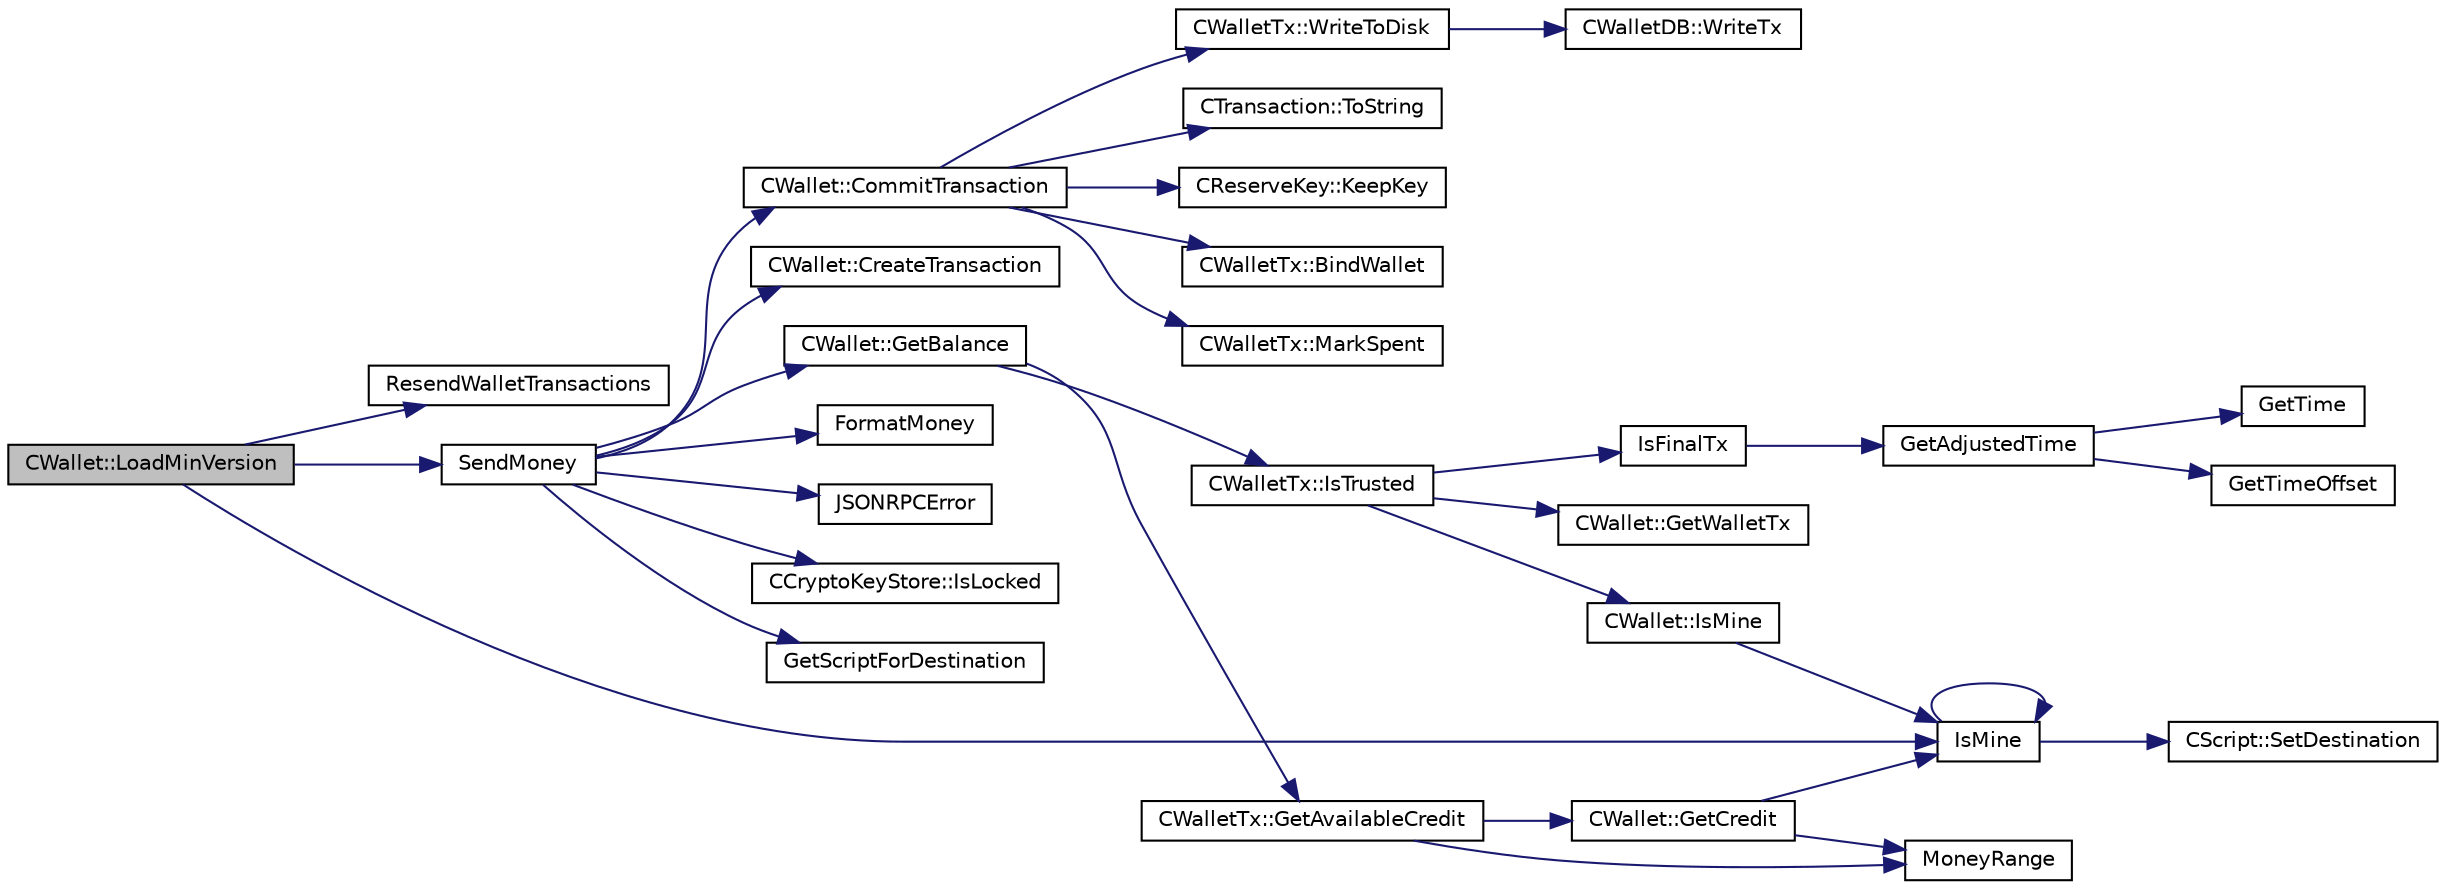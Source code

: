 digraph "CWallet::LoadMinVersion"
{
  edge [fontname="Helvetica",fontsize="10",labelfontname="Helvetica",labelfontsize="10"];
  node [fontname="Helvetica",fontsize="10",shape=record];
  rankdir="LR";
  Node1166 [label="CWallet::LoadMinVersion",height=0.2,width=0.4,color="black", fillcolor="grey75", style="filled", fontcolor="black"];
  Node1166 -> Node1167 [color="midnightblue",fontsize="10",style="solid",fontname="Helvetica"];
  Node1167 [label="ResendWalletTransactions",height=0.2,width=0.4,color="black", fillcolor="white", style="filled",URL="$df/d0a/main_8cpp.html#ac15123f662a13528a4ef95ddbd952bee",tooltip="Ask wallets to resend their transactions. "];
  Node1166 -> Node1168 [color="midnightblue",fontsize="10",style="solid",fontname="Helvetica"];
  Node1168 [label="SendMoney",height=0.2,width=0.4,color="black", fillcolor="white", style="filled",URL="$d5/d6b/rpcstashedsend_8cpp.html#a49669702f73a24c1d1dc5a08d7c0785f"];
  Node1168 -> Node1169 [color="midnightblue",fontsize="10",style="solid",fontname="Helvetica"];
  Node1169 [label="JSONRPCError",height=0.2,width=0.4,color="black", fillcolor="white", style="filled",URL="$d2/d30/rpcprotocol_8cpp.html#a17b1bb111ab339efc951929834766039"];
  Node1168 -> Node1170 [color="midnightblue",fontsize="10",style="solid",fontname="Helvetica"];
  Node1170 [label="CWallet::GetBalance",height=0.2,width=0.4,color="black", fillcolor="white", style="filled",URL="$d2/de5/class_c_wallet.html#aa6522c2833bc0a84d216cf102b51ba05"];
  Node1170 -> Node1171 [color="midnightblue",fontsize="10",style="solid",fontname="Helvetica"];
  Node1171 [label="CWalletTx::IsTrusted",height=0.2,width=0.4,color="black", fillcolor="white", style="filled",URL="$d6/d53/class_c_wallet_tx.html#a71efb0d5b5def8ae00a1d74b8741bfcb"];
  Node1171 -> Node1172 [color="midnightblue",fontsize="10",style="solid",fontname="Helvetica"];
  Node1172 [label="IsFinalTx",height=0.2,width=0.4,color="black", fillcolor="white", style="filled",URL="$df/d0a/main_8cpp.html#adc332cd7ac94e639bb4239618341be19"];
  Node1172 -> Node1173 [color="midnightblue",fontsize="10",style="solid",fontname="Helvetica"];
  Node1173 [label="GetAdjustedTime",height=0.2,width=0.4,color="black", fillcolor="white", style="filled",URL="$df/d2d/util_8cpp.html#a09f81b9c7650f898cf3cf305b87547e6"];
  Node1173 -> Node1174 [color="midnightblue",fontsize="10",style="solid",fontname="Helvetica"];
  Node1174 [label="GetTime",height=0.2,width=0.4,color="black", fillcolor="white", style="filled",URL="$df/d2d/util_8cpp.html#a46fac5fba8ba905b5f9acb364f5d8c6f"];
  Node1173 -> Node1175 [color="midnightblue",fontsize="10",style="solid",fontname="Helvetica"];
  Node1175 [label="GetTimeOffset",height=0.2,width=0.4,color="black", fillcolor="white", style="filled",URL="$df/d2d/util_8cpp.html#a50ca5344c75631267633f15cfe5e983e"];
  Node1171 -> Node1176 [color="midnightblue",fontsize="10",style="solid",fontname="Helvetica"];
  Node1176 [label="CWallet::GetWalletTx",height=0.2,width=0.4,color="black", fillcolor="white", style="filled",URL="$d2/de5/class_c_wallet.html#ac496716bb889a5934fa27398aeb2330a"];
  Node1171 -> Node1177 [color="midnightblue",fontsize="10",style="solid",fontname="Helvetica"];
  Node1177 [label="CWallet::IsMine",height=0.2,width=0.4,color="black", fillcolor="white", style="filled",URL="$d2/de5/class_c_wallet.html#a4eada57edc1c443564b8cc9b853d955c"];
  Node1177 -> Node1178 [color="midnightblue",fontsize="10",style="solid",fontname="Helvetica"];
  Node1178 [label="IsMine",height=0.2,width=0.4,color="black", fillcolor="white", style="filled",URL="$dd/d0f/script_8cpp.html#adc59cf67d903c1ba1ef225561b85bfce"];
  Node1178 -> Node1179 [color="midnightblue",fontsize="10",style="solid",fontname="Helvetica"];
  Node1179 [label="CScript::SetDestination",height=0.2,width=0.4,color="black", fillcolor="white", style="filled",URL="$d9/d4b/class_c_script.html#ad1b5a9077241aa06116040c4f1b7c31e"];
  Node1178 -> Node1178 [color="midnightblue",fontsize="10",style="solid",fontname="Helvetica"];
  Node1170 -> Node1180 [color="midnightblue",fontsize="10",style="solid",fontname="Helvetica"];
  Node1180 [label="CWalletTx::GetAvailableCredit",height=0.2,width=0.4,color="black", fillcolor="white", style="filled",URL="$d6/d53/class_c_wallet_tx.html#af3c82ba365c720dd3d929b86bf432ef6"];
  Node1180 -> Node1181 [color="midnightblue",fontsize="10",style="solid",fontname="Helvetica"];
  Node1181 [label="CWallet::GetCredit",height=0.2,width=0.4,color="black", fillcolor="white", style="filled",URL="$d2/de5/class_c_wallet.html#aa60b69c7d4ea6063ed83b13d7c6fe695"];
  Node1181 -> Node1182 [color="midnightblue",fontsize="10",style="solid",fontname="Helvetica"];
  Node1182 [label="MoneyRange",height=0.2,width=0.4,color="black", fillcolor="white", style="filled",URL="$dd/d2f/amount_8h.html#a12db56a9a1c931941f0943ecbb278aae"];
  Node1181 -> Node1178 [color="midnightblue",fontsize="10",style="solid",fontname="Helvetica"];
  Node1180 -> Node1182 [color="midnightblue",fontsize="10",style="solid",fontname="Helvetica"];
  Node1168 -> Node1183 [color="midnightblue",fontsize="10",style="solid",fontname="Helvetica"];
  Node1183 [label="CCryptoKeyStore::IsLocked",height=0.2,width=0.4,color="black", fillcolor="white", style="filled",URL="$db/dad/class_c_crypto_key_store.html#a52919fa284a3aa10f1b4bd6018b6dbee"];
  Node1168 -> Node1184 [color="midnightblue",fontsize="10",style="solid",fontname="Helvetica"];
  Node1184 [label="GetScriptForDestination",height=0.2,width=0.4,color="black", fillcolor="white", style="filled",URL="$dd/d0f/script_8cpp.html#ae40f28d3b46c21033f6ee1f1200d0321"];
  Node1168 -> Node1185 [color="midnightblue",fontsize="10",style="solid",fontname="Helvetica"];
  Node1185 [label="CWallet::CreateTransaction",height=0.2,width=0.4,color="black", fillcolor="white", style="filled",URL="$d2/de5/class_c_wallet.html#ad4f28aa4693c0d77a902b3b18de73d32"];
  Node1168 -> Node1186 [color="midnightblue",fontsize="10",style="solid",fontname="Helvetica"];
  Node1186 [label="FormatMoney",height=0.2,width=0.4,color="black", fillcolor="white", style="filled",URL="$df/d2d/util_8cpp.html#a3293aaba439017a99a494cbf39fb5681"];
  Node1168 -> Node1187 [color="midnightblue",fontsize="10",style="solid",fontname="Helvetica"];
  Node1187 [label="CWallet::CommitTransaction",height=0.2,width=0.4,color="black", fillcolor="white", style="filled",URL="$d2/de5/class_c_wallet.html#aa13fbeaebd271f910a54cc5b82d73fde"];
  Node1187 -> Node1188 [color="midnightblue",fontsize="10",style="solid",fontname="Helvetica"];
  Node1188 [label="CTransaction::ToString",height=0.2,width=0.4,color="black", fillcolor="white", style="filled",URL="$df/d43/class_c_transaction.html#a80370923c3ac828de68919295d5d0659"];
  Node1187 -> Node1189 [color="midnightblue",fontsize="10",style="solid",fontname="Helvetica"];
  Node1189 [label="CReserveKey::KeepKey",height=0.2,width=0.4,color="black", fillcolor="white", style="filled",URL="$d3/d65/class_c_reserve_key.html#a493d06f41ca9571f2a42c8581a3952d8"];
  Node1187 -> Node1190 [color="midnightblue",fontsize="10",style="solid",fontname="Helvetica"];
  Node1190 [label="CWalletTx::BindWallet",height=0.2,width=0.4,color="black", fillcolor="white", style="filled",URL="$d6/d53/class_c_wallet_tx.html#ab0ee7347584bff886dc24b9f63ff023c"];
  Node1187 -> Node1191 [color="midnightblue",fontsize="10",style="solid",fontname="Helvetica"];
  Node1191 [label="CWalletTx::MarkSpent",height=0.2,width=0.4,color="black", fillcolor="white", style="filled",URL="$d6/d53/class_c_wallet_tx.html#af2fc13459e324ad2b3f7c9914d86e7c8"];
  Node1187 -> Node1192 [color="midnightblue",fontsize="10",style="solid",fontname="Helvetica"];
  Node1192 [label="CWalletTx::WriteToDisk",height=0.2,width=0.4,color="black", fillcolor="white", style="filled",URL="$d6/d53/class_c_wallet_tx.html#ada0e71d717dd360faf047de54eef4942"];
  Node1192 -> Node1193 [color="midnightblue",fontsize="10",style="solid",fontname="Helvetica"];
  Node1193 [label="CWalletDB::WriteTx",height=0.2,width=0.4,color="black", fillcolor="white", style="filled",URL="$d4/d90/class_c_wallet_d_b.html#a76d2ca02898221ab66df5d5f7491164e"];
  Node1166 -> Node1178 [color="midnightblue",fontsize="10",style="solid",fontname="Helvetica"];
}
